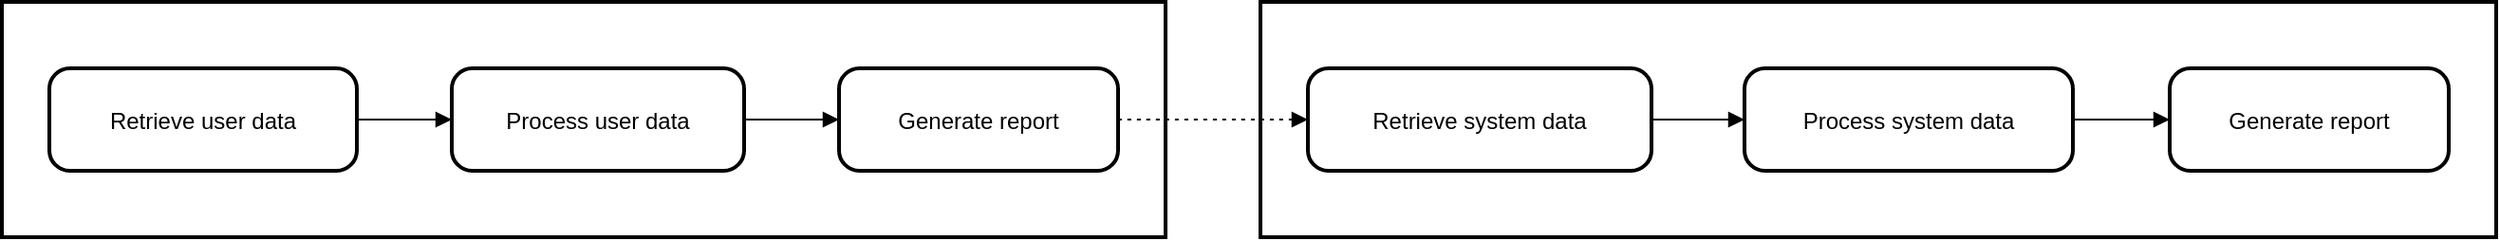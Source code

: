 <mxfile version="26.0.16">
  <diagram name="Página-1" id="ldlhN9DcdSFluAaM3SmI">
    <mxGraphModel>
      <root>
        <mxCell id="0" />
        <mxCell id="1" parent="0" />
        <mxCell id="2" value="System" style="whiteSpace=wrap;strokeWidth=2;" vertex="1" parent="1">
          <mxGeometry x="671" y="8" width="651" height="124" as="geometry" />
        </mxCell>
        <mxCell id="3" value="User" style="whiteSpace=wrap;strokeWidth=2;" vertex="1" parent="1">
          <mxGeometry x="8" y="8" width="613" height="124" as="geometry" />
        </mxCell>
        <mxCell id="4" value="Retrieve user data" style="rounded=1;arcSize=20;strokeWidth=2" vertex="1" parent="1">
          <mxGeometry x="33" y="43" width="162" height="54" as="geometry" />
        </mxCell>
        <mxCell id="5" value="Process user data" style="rounded=1;arcSize=20;strokeWidth=2" vertex="1" parent="1">
          <mxGeometry x="245" y="43" width="154" height="54" as="geometry" />
        </mxCell>
        <mxCell id="6" value="Generate report" style="rounded=1;arcSize=20;strokeWidth=2" vertex="1" parent="1">
          <mxGeometry x="449" y="43" width="147" height="54" as="geometry" />
        </mxCell>
        <mxCell id="7" value="Retrieve system data" style="rounded=1;arcSize=20;strokeWidth=2" vertex="1" parent="1">
          <mxGeometry x="696" y="43" width="181" height="54" as="geometry" />
        </mxCell>
        <mxCell id="8" value="Process system data" style="rounded=1;arcSize=20;strokeWidth=2" vertex="1" parent="1">
          <mxGeometry x="926" y="43" width="173" height="54" as="geometry" />
        </mxCell>
        <mxCell id="9" value="Generate report" style="rounded=1;arcSize=20;strokeWidth=2" vertex="1" parent="1">
          <mxGeometry x="1150" y="43" width="147" height="54" as="geometry" />
        </mxCell>
        <mxCell id="10" value="" style="curved=1;startArrow=none;endArrow=block;exitX=1;exitY=0.5;entryX=0;entryY=0.5;" edge="1" parent="1" source="4" target="5">
          <mxGeometry relative="1" as="geometry">
            <Array as="points" />
          </mxGeometry>
        </mxCell>
        <mxCell id="11" value="" style="curved=1;startArrow=none;endArrow=block;exitX=1;exitY=0.5;entryX=0;entryY=0.5;" edge="1" parent="1" source="5" target="6">
          <mxGeometry relative="1" as="geometry">
            <Array as="points" />
          </mxGeometry>
        </mxCell>
        <mxCell id="12" value="" style="curved=1;startArrow=none;endArrow=block;exitX=1;exitY=0.5;entryX=0;entryY=0.5;" edge="1" parent="1" source="7" target="8">
          <mxGeometry relative="1" as="geometry">
            <Array as="points" />
          </mxGeometry>
        </mxCell>
        <mxCell id="13" value="" style="curved=1;startArrow=none;endArrow=block;exitX=1.01;exitY=0.5;entryX=0;entryY=0.5;" edge="1" parent="1" source="8" target="9">
          <mxGeometry relative="1" as="geometry">
            <Array as="points" />
          </mxGeometry>
        </mxCell>
        <mxCell id="14" value="" style="curved=1;dashed=1;dashPattern=2 3;startArrow=none;endArrow=block;exitX=1;exitY=0.5;entryX=0;entryY=0.5;" edge="1" parent="1" source="6" target="7">
          <mxGeometry relative="1" as="geometry">
            <Array as="points" />
          </mxGeometry>
        </mxCell>
      </root>
    </mxGraphModel>
  </diagram>
</mxfile>
